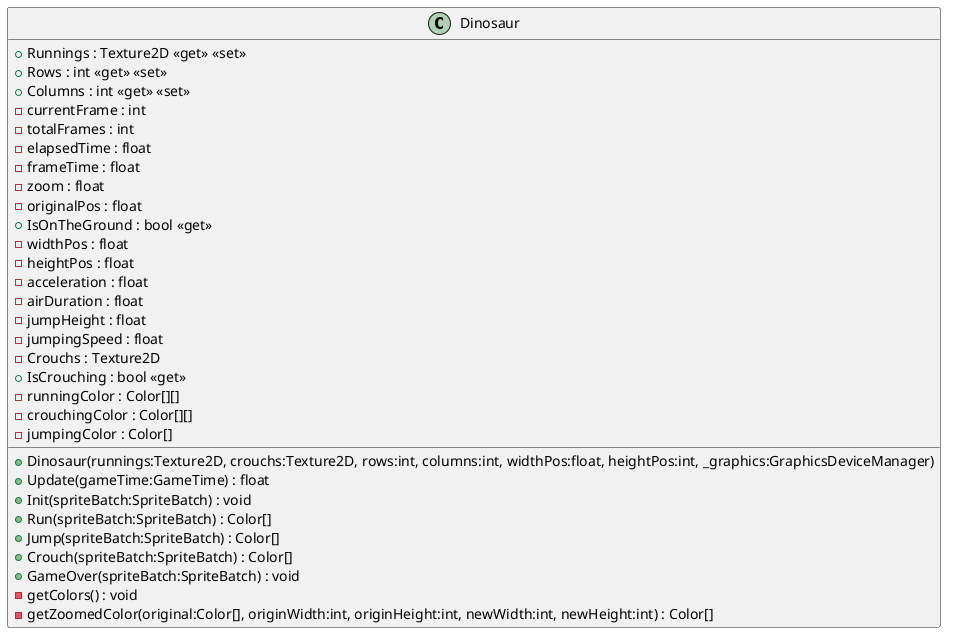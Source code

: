 @startuml
class Dinosaur {
    + Runnings : Texture2D <<get>> <<set>>
    + Rows : int <<get>> <<set>>
    + Columns : int <<get>> <<set>>
    - currentFrame : int
    - totalFrames : int
    - elapsedTime : float
    - frameTime : float
    - zoom : float
    - originalPos : float
    + IsOnTheGround : bool <<get>>
    - widthPos : float
    - heightPos : float
    - acceleration : float
    - airDuration : float
    - jumpHeight : float
    - jumpingSpeed : float
    - Crouchs : Texture2D
    + IsCrouching : bool <<get>>
    - runningColor : Color[][]
    - crouchingColor : Color[][]
    - jumpingColor : Color[]
    + Dinosaur(runnings:Texture2D, crouchs:Texture2D, rows:int, columns:int, widthPos:float, heightPos:int, _graphics:GraphicsDeviceManager)
    + Update(gameTime:GameTime) : float
    + Init(spriteBatch:SpriteBatch) : void
    + Run(spriteBatch:SpriteBatch) : Color[]
    + Jump(spriteBatch:SpriteBatch) : Color[]
    + Crouch(spriteBatch:SpriteBatch) : Color[]
    + GameOver(spriteBatch:SpriteBatch) : void
    - getColors() : void
    - getZoomedColor(original:Color[], originWidth:int, originHeight:int, newWidth:int, newHeight:int) : Color[]
}
@enduml
